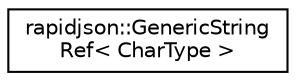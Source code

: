 digraph "Graphical Class Hierarchy"
{
 // INTERACTIVE_SVG=YES
 // LATEX_PDF_SIZE
  edge [fontname="Helvetica",fontsize="10",labelfontname="Helvetica",labelfontsize="10"];
  node [fontname="Helvetica",fontsize="10",shape=record];
  rankdir="LR";
  Node0 [label="rapidjson::GenericString\lRef\< CharType \>",height=0.2,width=0.4,color="black", fillcolor="white", style="filled",URL="$structrapidjson_1_1_generic_string_ref.html",tooltip="Reference to a constant string (not taking a copy)"];
}
